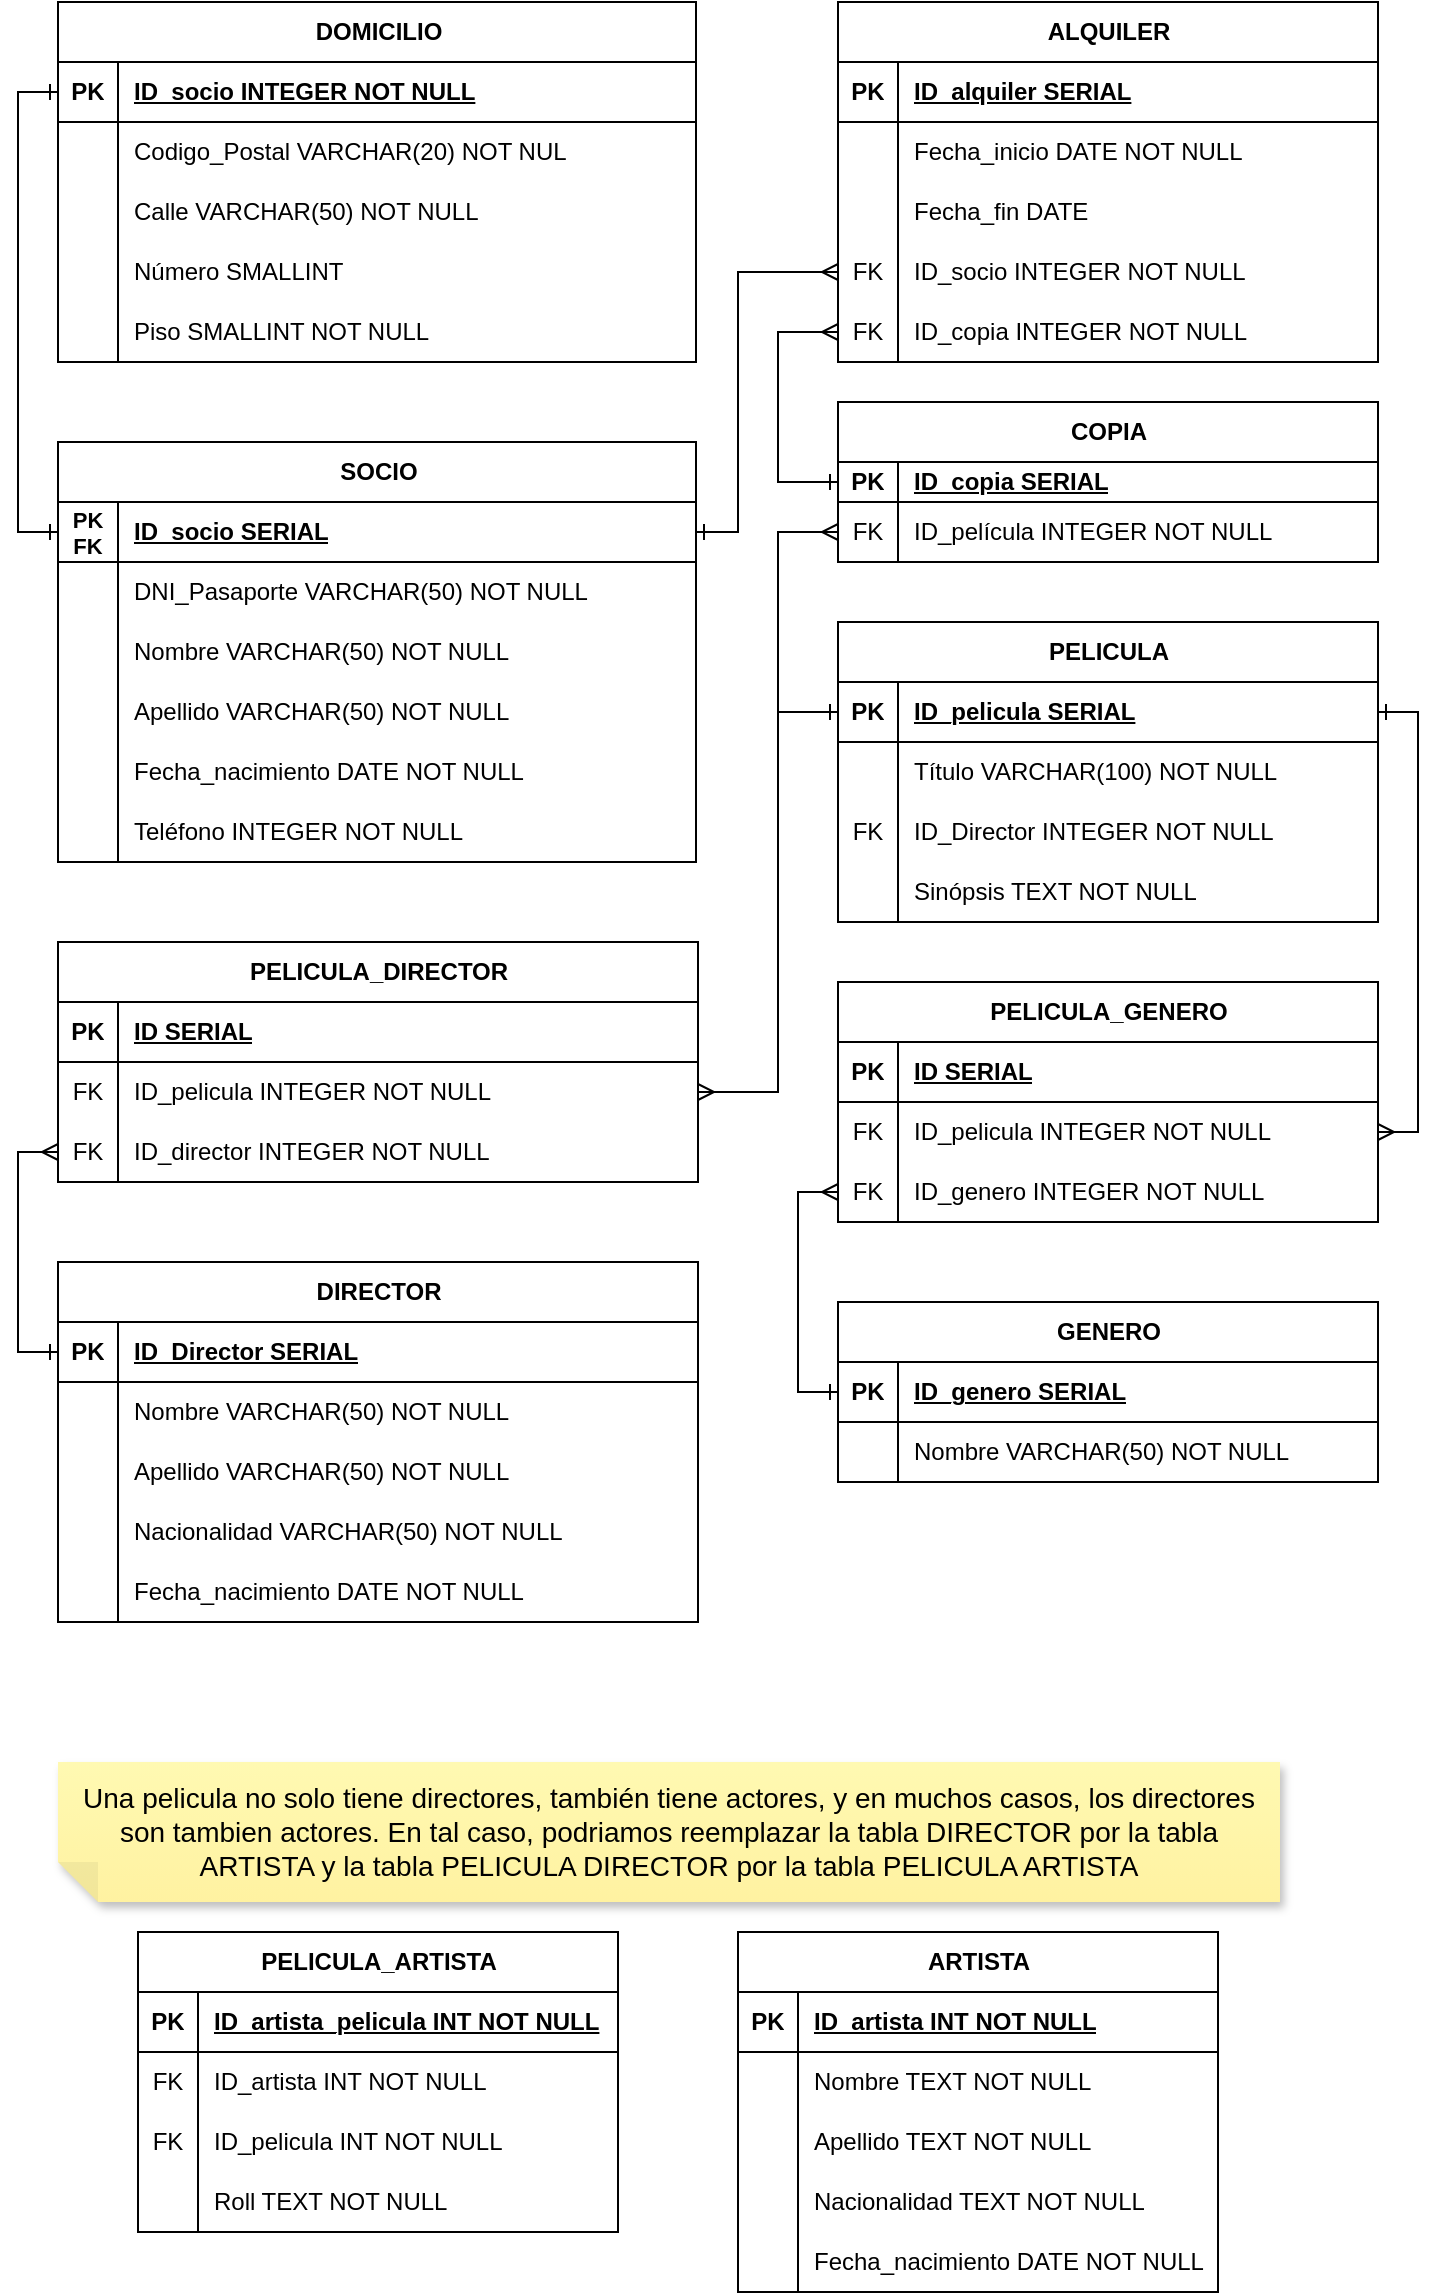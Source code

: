 <mxfile version="24.7.17">
  <diagram name="Página-1" id="8Kc9LrtVWsJZXTD0Fg6T">
    <mxGraphModel dx="842" dy="495" grid="1" gridSize="10" guides="1" tooltips="1" connect="1" arrows="1" fold="1" page="1" pageScale="1" pageWidth="827" pageHeight="1169" math="0" shadow="0">
      <root>
        <mxCell id="0" />
        <mxCell id="1" parent="0" />
        <mxCell id="OBNjq--Ya9Ht2OZxVl_--1" value="SOCIO" style="shape=table;startSize=30;container=1;collapsible=1;childLayout=tableLayout;fixedRows=1;rowLines=0;fontStyle=1;align=center;resizeLast=1;html=1;" vertex="1" parent="1">
          <mxGeometry x="80" y="220" width="319" height="210" as="geometry">
            <mxRectangle x="160" y="10" width="70" height="30" as="alternateBounds" />
          </mxGeometry>
        </mxCell>
        <mxCell id="OBNjq--Ya9Ht2OZxVl_--2" value="" style="shape=tableRow;horizontal=0;startSize=0;swimlaneHead=0;swimlaneBody=0;fillColor=none;collapsible=0;dropTarget=0;points=[[0,0.5],[1,0.5]];portConstraint=eastwest;top=0;left=0;right=0;bottom=1;" vertex="1" parent="OBNjq--Ya9Ht2OZxVl_--1">
          <mxGeometry y="30" width="319" height="30" as="geometry" />
        </mxCell>
        <mxCell id="OBNjq--Ya9Ht2OZxVl_--3" value="PK FK" style="shape=partialRectangle;connectable=0;fillColor=none;top=0;left=0;bottom=0;right=0;fontStyle=1;overflow=hidden;whiteSpace=wrap;html=1;fontSize=11;" vertex="1" parent="OBNjq--Ya9Ht2OZxVl_--2">
          <mxGeometry width="30" height="30" as="geometry">
            <mxRectangle width="30" height="30" as="alternateBounds" />
          </mxGeometry>
        </mxCell>
        <mxCell id="OBNjq--Ya9Ht2OZxVl_--4" value="ID_socio SERIAL" style="shape=partialRectangle;connectable=0;fillColor=none;top=0;left=0;bottom=0;right=0;align=left;spacingLeft=6;fontStyle=5;overflow=hidden;whiteSpace=wrap;html=1;" vertex="1" parent="OBNjq--Ya9Ht2OZxVl_--2">
          <mxGeometry x="30" width="289" height="30" as="geometry">
            <mxRectangle width="289" height="30" as="alternateBounds" />
          </mxGeometry>
        </mxCell>
        <mxCell id="OBNjq--Ya9Ht2OZxVl_--20" style="shape=tableRow;horizontal=0;startSize=0;swimlaneHead=0;swimlaneBody=0;fillColor=none;collapsible=0;dropTarget=0;points=[[0,0.5],[1,0.5]];portConstraint=eastwest;top=0;left=0;right=0;bottom=0;" vertex="1" parent="OBNjq--Ya9Ht2OZxVl_--1">
          <mxGeometry y="60" width="319" height="30" as="geometry" />
        </mxCell>
        <mxCell id="OBNjq--Ya9Ht2OZxVl_--21" style="shape=partialRectangle;connectable=0;fillColor=none;top=0;left=0;bottom=0;right=0;editable=1;overflow=hidden;whiteSpace=wrap;html=1;" vertex="1" parent="OBNjq--Ya9Ht2OZxVl_--20">
          <mxGeometry width="30" height="30" as="geometry">
            <mxRectangle width="30" height="30" as="alternateBounds" />
          </mxGeometry>
        </mxCell>
        <mxCell id="OBNjq--Ya9Ht2OZxVl_--22" value="DNI_Pasaporte VARCHAR(50) NOT NULL" style="shape=partialRectangle;connectable=0;fillColor=none;top=0;left=0;bottom=0;right=0;align=left;spacingLeft=6;overflow=hidden;whiteSpace=wrap;html=1;" vertex="1" parent="OBNjq--Ya9Ht2OZxVl_--20">
          <mxGeometry x="30" width="289" height="30" as="geometry">
            <mxRectangle width="289" height="30" as="alternateBounds" />
          </mxGeometry>
        </mxCell>
        <mxCell id="OBNjq--Ya9Ht2OZxVl_--5" value="" style="shape=tableRow;horizontal=0;startSize=0;swimlaneHead=0;swimlaneBody=0;fillColor=none;collapsible=0;dropTarget=0;points=[[0,0.5],[1,0.5]];portConstraint=eastwest;top=0;left=0;right=0;bottom=0;" vertex="1" parent="OBNjq--Ya9Ht2OZxVl_--1">
          <mxGeometry y="90" width="319" height="30" as="geometry" />
        </mxCell>
        <mxCell id="OBNjq--Ya9Ht2OZxVl_--6" value="" style="shape=partialRectangle;connectable=0;fillColor=none;top=0;left=0;bottom=0;right=0;editable=1;overflow=hidden;whiteSpace=wrap;html=1;" vertex="1" parent="OBNjq--Ya9Ht2OZxVl_--5">
          <mxGeometry width="30" height="30" as="geometry">
            <mxRectangle width="30" height="30" as="alternateBounds" />
          </mxGeometry>
        </mxCell>
        <mxCell id="OBNjq--Ya9Ht2OZxVl_--7" value="Nombre VARCHAR(50) NOT NULL" style="shape=partialRectangle;connectable=0;fillColor=none;top=0;left=0;bottom=0;right=0;align=left;spacingLeft=6;overflow=hidden;whiteSpace=wrap;html=1;" vertex="1" parent="OBNjq--Ya9Ht2OZxVl_--5">
          <mxGeometry x="30" width="289" height="30" as="geometry">
            <mxRectangle width="289" height="30" as="alternateBounds" />
          </mxGeometry>
        </mxCell>
        <mxCell id="OBNjq--Ya9Ht2OZxVl_--8" value="" style="shape=tableRow;horizontal=0;startSize=0;swimlaneHead=0;swimlaneBody=0;fillColor=none;collapsible=0;dropTarget=0;points=[[0,0.5],[1,0.5]];portConstraint=eastwest;top=0;left=0;right=0;bottom=0;" vertex="1" parent="OBNjq--Ya9Ht2OZxVl_--1">
          <mxGeometry y="120" width="319" height="30" as="geometry" />
        </mxCell>
        <mxCell id="OBNjq--Ya9Ht2OZxVl_--9" value="" style="shape=partialRectangle;connectable=0;fillColor=none;top=0;left=0;bottom=0;right=0;editable=1;overflow=hidden;whiteSpace=wrap;html=1;" vertex="1" parent="OBNjq--Ya9Ht2OZxVl_--8">
          <mxGeometry width="30" height="30" as="geometry">
            <mxRectangle width="30" height="30" as="alternateBounds" />
          </mxGeometry>
        </mxCell>
        <mxCell id="OBNjq--Ya9Ht2OZxVl_--10" value="Apellido VARCHAR(50) NOT NULL" style="shape=partialRectangle;connectable=0;fillColor=none;top=0;left=0;bottom=0;right=0;align=left;spacingLeft=6;overflow=hidden;whiteSpace=wrap;html=1;" vertex="1" parent="OBNjq--Ya9Ht2OZxVl_--8">
          <mxGeometry x="30" width="289" height="30" as="geometry">
            <mxRectangle width="289" height="30" as="alternateBounds" />
          </mxGeometry>
        </mxCell>
        <mxCell id="OBNjq--Ya9Ht2OZxVl_--11" value="" style="shape=tableRow;horizontal=0;startSize=0;swimlaneHead=0;swimlaneBody=0;fillColor=none;collapsible=0;dropTarget=0;points=[[0,0.5],[1,0.5]];portConstraint=eastwest;top=0;left=0;right=0;bottom=0;" vertex="1" parent="OBNjq--Ya9Ht2OZxVl_--1">
          <mxGeometry y="150" width="319" height="30" as="geometry" />
        </mxCell>
        <mxCell id="OBNjq--Ya9Ht2OZxVl_--12" value="" style="shape=partialRectangle;connectable=0;fillColor=none;top=0;left=0;bottom=0;right=0;editable=1;overflow=hidden;whiteSpace=wrap;html=1;" vertex="1" parent="OBNjq--Ya9Ht2OZxVl_--11">
          <mxGeometry width="30" height="30" as="geometry">
            <mxRectangle width="30" height="30" as="alternateBounds" />
          </mxGeometry>
        </mxCell>
        <mxCell id="OBNjq--Ya9Ht2OZxVl_--13" value="Fecha_nacimiento DATE NOT NULL" style="shape=partialRectangle;connectable=0;fillColor=none;top=0;left=0;bottom=0;right=0;align=left;spacingLeft=6;overflow=hidden;whiteSpace=wrap;html=1;" vertex="1" parent="OBNjq--Ya9Ht2OZxVl_--11">
          <mxGeometry x="30" width="289" height="30" as="geometry">
            <mxRectangle width="289" height="30" as="alternateBounds" />
          </mxGeometry>
        </mxCell>
        <mxCell id="OBNjq--Ya9Ht2OZxVl_--14" style="shape=tableRow;horizontal=0;startSize=0;swimlaneHead=0;swimlaneBody=0;fillColor=none;collapsible=0;dropTarget=0;points=[[0,0.5],[1,0.5]];portConstraint=eastwest;top=0;left=0;right=0;bottom=0;" vertex="1" parent="OBNjq--Ya9Ht2OZxVl_--1">
          <mxGeometry y="180" width="319" height="30" as="geometry" />
        </mxCell>
        <mxCell id="OBNjq--Ya9Ht2OZxVl_--15" style="shape=partialRectangle;connectable=0;fillColor=none;top=0;left=0;bottom=0;right=0;editable=1;overflow=hidden;whiteSpace=wrap;html=1;" vertex="1" parent="OBNjq--Ya9Ht2OZxVl_--14">
          <mxGeometry width="30" height="30" as="geometry">
            <mxRectangle width="30" height="30" as="alternateBounds" />
          </mxGeometry>
        </mxCell>
        <mxCell id="OBNjq--Ya9Ht2OZxVl_--16" value="Teléfono INTEGER NOT NULL" style="shape=partialRectangle;connectable=0;fillColor=none;top=0;left=0;bottom=0;right=0;align=left;spacingLeft=6;overflow=hidden;whiteSpace=wrap;html=1;" vertex="1" parent="OBNjq--Ya9Ht2OZxVl_--14">
          <mxGeometry x="30" width="289" height="30" as="geometry">
            <mxRectangle width="289" height="30" as="alternateBounds" />
          </mxGeometry>
        </mxCell>
        <mxCell id="OBNjq--Ya9Ht2OZxVl_--23" value="DOMICILIO" style="shape=table;startSize=30;container=1;collapsible=1;childLayout=tableLayout;fixedRows=1;rowLines=0;fontStyle=1;align=center;resizeLast=1;html=1;" vertex="1" parent="1">
          <mxGeometry x="80" width="319" height="180" as="geometry">
            <mxRectangle x="90" y="80" width="70" height="30" as="alternateBounds" />
          </mxGeometry>
        </mxCell>
        <mxCell id="OBNjq--Ya9Ht2OZxVl_--24" value="" style="shape=tableRow;horizontal=0;startSize=0;swimlaneHead=0;swimlaneBody=0;fillColor=none;collapsible=0;dropTarget=0;points=[[0,0.5],[1,0.5]];portConstraint=eastwest;top=0;left=0;right=0;bottom=1;" vertex="1" parent="OBNjq--Ya9Ht2OZxVl_--23">
          <mxGeometry y="30" width="319" height="30" as="geometry" />
        </mxCell>
        <mxCell id="OBNjq--Ya9Ht2OZxVl_--25" value="PK" style="shape=partialRectangle;connectable=0;fillColor=none;top=0;left=0;bottom=0;right=0;fontStyle=1;overflow=hidden;whiteSpace=wrap;html=1;" vertex="1" parent="OBNjq--Ya9Ht2OZxVl_--24">
          <mxGeometry width="30" height="30" as="geometry">
            <mxRectangle width="30" height="30" as="alternateBounds" />
          </mxGeometry>
        </mxCell>
        <mxCell id="OBNjq--Ya9Ht2OZxVl_--26" value="ID_socio INTEGER NOT NULL" style="shape=partialRectangle;connectable=0;fillColor=none;top=0;left=0;bottom=0;right=0;align=left;spacingLeft=6;fontStyle=5;overflow=hidden;whiteSpace=wrap;html=1;" vertex="1" parent="OBNjq--Ya9Ht2OZxVl_--24">
          <mxGeometry x="30" width="289" height="30" as="geometry">
            <mxRectangle width="289" height="30" as="alternateBounds" />
          </mxGeometry>
        </mxCell>
        <mxCell id="OBNjq--Ya9Ht2OZxVl_--27" value="" style="shape=tableRow;horizontal=0;startSize=0;swimlaneHead=0;swimlaneBody=0;fillColor=none;collapsible=0;dropTarget=0;points=[[0,0.5],[1,0.5]];portConstraint=eastwest;top=0;left=0;right=0;bottom=0;" vertex="1" parent="OBNjq--Ya9Ht2OZxVl_--23">
          <mxGeometry y="60" width="319" height="30" as="geometry" />
        </mxCell>
        <mxCell id="OBNjq--Ya9Ht2OZxVl_--28" value="" style="shape=partialRectangle;connectable=0;fillColor=none;top=0;left=0;bottom=0;right=0;editable=1;overflow=hidden;whiteSpace=wrap;html=1;" vertex="1" parent="OBNjq--Ya9Ht2OZxVl_--27">
          <mxGeometry width="30" height="30" as="geometry">
            <mxRectangle width="30" height="30" as="alternateBounds" />
          </mxGeometry>
        </mxCell>
        <mxCell id="OBNjq--Ya9Ht2OZxVl_--29" value="Codigo_Postal VARCHAR(20) NOT NUL" style="shape=partialRectangle;connectable=0;fillColor=none;top=0;left=0;bottom=0;right=0;align=left;spacingLeft=6;overflow=hidden;whiteSpace=wrap;html=1;" vertex="1" parent="OBNjq--Ya9Ht2OZxVl_--27">
          <mxGeometry x="30" width="289" height="30" as="geometry">
            <mxRectangle width="289" height="30" as="alternateBounds" />
          </mxGeometry>
        </mxCell>
        <mxCell id="OBNjq--Ya9Ht2OZxVl_--30" value="" style="shape=tableRow;horizontal=0;startSize=0;swimlaneHead=0;swimlaneBody=0;fillColor=none;collapsible=0;dropTarget=0;points=[[0,0.5],[1,0.5]];portConstraint=eastwest;top=0;left=0;right=0;bottom=0;" vertex="1" parent="OBNjq--Ya9Ht2OZxVl_--23">
          <mxGeometry y="90" width="319" height="30" as="geometry" />
        </mxCell>
        <mxCell id="OBNjq--Ya9Ht2OZxVl_--31" value="" style="shape=partialRectangle;connectable=0;fillColor=none;top=0;left=0;bottom=0;right=0;editable=1;overflow=hidden;whiteSpace=wrap;html=1;" vertex="1" parent="OBNjq--Ya9Ht2OZxVl_--30">
          <mxGeometry width="30" height="30" as="geometry">
            <mxRectangle width="30" height="30" as="alternateBounds" />
          </mxGeometry>
        </mxCell>
        <mxCell id="OBNjq--Ya9Ht2OZxVl_--32" value="Calle VARCHAR(50) NOT NULL" style="shape=partialRectangle;connectable=0;fillColor=none;top=0;left=0;bottom=0;right=0;align=left;spacingLeft=6;overflow=hidden;whiteSpace=wrap;html=1;" vertex="1" parent="OBNjq--Ya9Ht2OZxVl_--30">
          <mxGeometry x="30" width="289" height="30" as="geometry">
            <mxRectangle width="289" height="30" as="alternateBounds" />
          </mxGeometry>
        </mxCell>
        <mxCell id="OBNjq--Ya9Ht2OZxVl_--33" value="" style="shape=tableRow;horizontal=0;startSize=0;swimlaneHead=0;swimlaneBody=0;fillColor=none;collapsible=0;dropTarget=0;points=[[0,0.5],[1,0.5]];portConstraint=eastwest;top=0;left=0;right=0;bottom=0;" vertex="1" parent="OBNjq--Ya9Ht2OZxVl_--23">
          <mxGeometry y="120" width="319" height="30" as="geometry" />
        </mxCell>
        <mxCell id="OBNjq--Ya9Ht2OZxVl_--34" value="" style="shape=partialRectangle;connectable=0;fillColor=none;top=0;left=0;bottom=0;right=0;editable=1;overflow=hidden;whiteSpace=wrap;html=1;" vertex="1" parent="OBNjq--Ya9Ht2OZxVl_--33">
          <mxGeometry width="30" height="30" as="geometry">
            <mxRectangle width="30" height="30" as="alternateBounds" />
          </mxGeometry>
        </mxCell>
        <mxCell id="OBNjq--Ya9Ht2OZxVl_--35" value="Número SMALLINT" style="shape=partialRectangle;connectable=0;fillColor=none;top=0;left=0;bottom=0;right=0;align=left;spacingLeft=6;overflow=hidden;whiteSpace=wrap;html=1;" vertex="1" parent="OBNjq--Ya9Ht2OZxVl_--33">
          <mxGeometry x="30" width="289" height="30" as="geometry">
            <mxRectangle width="289" height="30" as="alternateBounds" />
          </mxGeometry>
        </mxCell>
        <mxCell id="OBNjq--Ya9Ht2OZxVl_--36" style="shape=tableRow;horizontal=0;startSize=0;swimlaneHead=0;swimlaneBody=0;fillColor=none;collapsible=0;dropTarget=0;points=[[0,0.5],[1,0.5]];portConstraint=eastwest;top=0;left=0;right=0;bottom=0;" vertex="1" parent="OBNjq--Ya9Ht2OZxVl_--23">
          <mxGeometry y="150" width="319" height="30" as="geometry" />
        </mxCell>
        <mxCell id="OBNjq--Ya9Ht2OZxVl_--37" style="shape=partialRectangle;connectable=0;fillColor=none;top=0;left=0;bottom=0;right=0;editable=1;overflow=hidden;whiteSpace=wrap;html=1;" vertex="1" parent="OBNjq--Ya9Ht2OZxVl_--36">
          <mxGeometry width="30" height="30" as="geometry">
            <mxRectangle width="30" height="30" as="alternateBounds" />
          </mxGeometry>
        </mxCell>
        <mxCell id="OBNjq--Ya9Ht2OZxVl_--38" value="Piso SMALLINT NOT NULL" style="shape=partialRectangle;connectable=0;fillColor=none;top=0;left=0;bottom=0;right=0;align=left;spacingLeft=6;overflow=hidden;whiteSpace=wrap;html=1;" vertex="1" parent="OBNjq--Ya9Ht2OZxVl_--36">
          <mxGeometry x="30" width="289" height="30" as="geometry">
            <mxRectangle width="289" height="30" as="alternateBounds" />
          </mxGeometry>
        </mxCell>
        <mxCell id="OBNjq--Ya9Ht2OZxVl_--43" value="PELICULA" style="shape=table;startSize=30;container=1;collapsible=1;childLayout=tableLayout;fixedRows=1;rowLines=0;fontStyle=1;align=center;resizeLast=1;html=1;" vertex="1" parent="1">
          <mxGeometry x="470" y="310" width="270" height="150" as="geometry">
            <mxRectangle x="440" y="120" width="70" height="30" as="alternateBounds" />
          </mxGeometry>
        </mxCell>
        <mxCell id="OBNjq--Ya9Ht2OZxVl_--44" value="" style="shape=tableRow;horizontal=0;startSize=0;swimlaneHead=0;swimlaneBody=0;fillColor=none;collapsible=0;dropTarget=0;points=[[0,0.5],[1,0.5]];portConstraint=eastwest;top=0;left=0;right=0;bottom=1;" vertex="1" parent="OBNjq--Ya9Ht2OZxVl_--43">
          <mxGeometry y="30" width="270" height="30" as="geometry" />
        </mxCell>
        <mxCell id="OBNjq--Ya9Ht2OZxVl_--45" value="PK" style="shape=partialRectangle;connectable=0;fillColor=none;top=0;left=0;bottom=0;right=0;fontStyle=1;overflow=hidden;whiteSpace=wrap;html=1;" vertex="1" parent="OBNjq--Ya9Ht2OZxVl_--44">
          <mxGeometry width="30" height="30" as="geometry">
            <mxRectangle width="30" height="30" as="alternateBounds" />
          </mxGeometry>
        </mxCell>
        <mxCell id="OBNjq--Ya9Ht2OZxVl_--46" value="ID_pelicula SERIAL" style="shape=partialRectangle;connectable=0;fillColor=none;top=0;left=0;bottom=0;right=0;align=left;spacingLeft=6;fontStyle=5;overflow=hidden;whiteSpace=wrap;html=1;" vertex="1" parent="OBNjq--Ya9Ht2OZxVl_--44">
          <mxGeometry x="30" width="240" height="30" as="geometry">
            <mxRectangle width="240" height="30" as="alternateBounds" />
          </mxGeometry>
        </mxCell>
        <mxCell id="OBNjq--Ya9Ht2OZxVl_--47" value="" style="shape=tableRow;horizontal=0;startSize=0;swimlaneHead=0;swimlaneBody=0;fillColor=none;collapsible=0;dropTarget=0;points=[[0,0.5],[1,0.5]];portConstraint=eastwest;top=0;left=0;right=0;bottom=0;" vertex="1" parent="OBNjq--Ya9Ht2OZxVl_--43">
          <mxGeometry y="60" width="270" height="30" as="geometry" />
        </mxCell>
        <mxCell id="OBNjq--Ya9Ht2OZxVl_--48" value="" style="shape=partialRectangle;connectable=0;fillColor=none;top=0;left=0;bottom=0;right=0;editable=1;overflow=hidden;whiteSpace=wrap;html=1;" vertex="1" parent="OBNjq--Ya9Ht2OZxVl_--47">
          <mxGeometry width="30" height="30" as="geometry">
            <mxRectangle width="30" height="30" as="alternateBounds" />
          </mxGeometry>
        </mxCell>
        <mxCell id="OBNjq--Ya9Ht2OZxVl_--49" value="Título VARCHAR(100) NOT NULL" style="shape=partialRectangle;connectable=0;fillColor=none;top=0;left=0;bottom=0;right=0;align=left;spacingLeft=6;overflow=hidden;whiteSpace=wrap;html=1;" vertex="1" parent="OBNjq--Ya9Ht2OZxVl_--47">
          <mxGeometry x="30" width="240" height="30" as="geometry">
            <mxRectangle width="240" height="30" as="alternateBounds" />
          </mxGeometry>
        </mxCell>
        <mxCell id="OBNjq--Ya9Ht2OZxVl_--181" style="shape=tableRow;horizontal=0;startSize=0;swimlaneHead=0;swimlaneBody=0;fillColor=none;collapsible=0;dropTarget=0;points=[[0,0.5],[1,0.5]];portConstraint=eastwest;top=0;left=0;right=0;bottom=0;" vertex="1" parent="OBNjq--Ya9Ht2OZxVl_--43">
          <mxGeometry y="90" width="270" height="30" as="geometry" />
        </mxCell>
        <mxCell id="OBNjq--Ya9Ht2OZxVl_--182" value="FK" style="shape=partialRectangle;connectable=0;fillColor=none;top=0;left=0;bottom=0;right=0;editable=1;overflow=hidden;whiteSpace=wrap;html=1;" vertex="1" parent="OBNjq--Ya9Ht2OZxVl_--181">
          <mxGeometry width="30" height="30" as="geometry">
            <mxRectangle width="30" height="30" as="alternateBounds" />
          </mxGeometry>
        </mxCell>
        <mxCell id="OBNjq--Ya9Ht2OZxVl_--183" value="ID_Director INTEGER NOT NULL" style="shape=partialRectangle;connectable=0;fillColor=none;top=0;left=0;bottom=0;right=0;align=left;spacingLeft=6;overflow=hidden;whiteSpace=wrap;html=1;" vertex="1" parent="OBNjq--Ya9Ht2OZxVl_--181">
          <mxGeometry x="30" width="240" height="30" as="geometry">
            <mxRectangle width="240" height="30" as="alternateBounds" />
          </mxGeometry>
        </mxCell>
        <mxCell id="OBNjq--Ya9Ht2OZxVl_--56" style="shape=tableRow;horizontal=0;startSize=0;swimlaneHead=0;swimlaneBody=0;fillColor=none;collapsible=0;dropTarget=0;points=[[0,0.5],[1,0.5]];portConstraint=eastwest;top=0;left=0;right=0;bottom=0;" vertex="1" parent="OBNjq--Ya9Ht2OZxVl_--43">
          <mxGeometry y="120" width="270" height="30" as="geometry" />
        </mxCell>
        <mxCell id="OBNjq--Ya9Ht2OZxVl_--57" style="shape=partialRectangle;connectable=0;fillColor=none;top=0;left=0;bottom=0;right=0;editable=1;overflow=hidden;whiteSpace=wrap;html=1;" vertex="1" parent="OBNjq--Ya9Ht2OZxVl_--56">
          <mxGeometry width="30" height="30" as="geometry">
            <mxRectangle width="30" height="30" as="alternateBounds" />
          </mxGeometry>
        </mxCell>
        <mxCell id="OBNjq--Ya9Ht2OZxVl_--58" value="Sinópsis TEXT NOT NULL" style="shape=partialRectangle;connectable=0;fillColor=none;top=0;left=0;bottom=0;right=0;align=left;spacingLeft=6;overflow=hidden;whiteSpace=wrap;html=1;" vertex="1" parent="OBNjq--Ya9Ht2OZxVl_--56">
          <mxGeometry x="30" width="240" height="30" as="geometry">
            <mxRectangle width="240" height="30" as="alternateBounds" />
          </mxGeometry>
        </mxCell>
        <mxCell id="OBNjq--Ya9Ht2OZxVl_--59" value="ALQUILER" style="shape=table;startSize=30;container=1;collapsible=1;childLayout=tableLayout;fixedRows=1;rowLines=0;fontStyle=1;align=center;resizeLast=1;html=1;" vertex="1" parent="1">
          <mxGeometry x="470" width="270" height="180" as="geometry">
            <mxRectangle x="300" y="10" width="70" height="30" as="alternateBounds" />
          </mxGeometry>
        </mxCell>
        <mxCell id="OBNjq--Ya9Ht2OZxVl_--60" value="" style="shape=tableRow;horizontal=0;startSize=0;swimlaneHead=0;swimlaneBody=0;fillColor=none;collapsible=0;dropTarget=0;points=[[0,0.5],[1,0.5]];portConstraint=eastwest;top=0;left=0;right=0;bottom=1;" vertex="1" parent="OBNjq--Ya9Ht2OZxVl_--59">
          <mxGeometry y="30" width="270" height="30" as="geometry" />
        </mxCell>
        <mxCell id="OBNjq--Ya9Ht2OZxVl_--61" value="PK" style="shape=partialRectangle;connectable=0;fillColor=none;top=0;left=0;bottom=0;right=0;fontStyle=1;overflow=hidden;whiteSpace=wrap;html=1;" vertex="1" parent="OBNjq--Ya9Ht2OZxVl_--60">
          <mxGeometry width="30" height="30" as="geometry">
            <mxRectangle width="30" height="30" as="alternateBounds" />
          </mxGeometry>
        </mxCell>
        <mxCell id="OBNjq--Ya9Ht2OZxVl_--62" value="ID_alquiler SERIAL" style="shape=partialRectangle;connectable=0;fillColor=none;top=0;left=0;bottom=0;right=0;align=left;spacingLeft=6;fontStyle=5;overflow=hidden;whiteSpace=wrap;html=1;" vertex="1" parent="OBNjq--Ya9Ht2OZxVl_--60">
          <mxGeometry x="30" width="240" height="30" as="geometry">
            <mxRectangle width="240" height="30" as="alternateBounds" />
          </mxGeometry>
        </mxCell>
        <mxCell id="OBNjq--Ya9Ht2OZxVl_--63" value="" style="shape=tableRow;horizontal=0;startSize=0;swimlaneHead=0;swimlaneBody=0;fillColor=none;collapsible=0;dropTarget=0;points=[[0,0.5],[1,0.5]];portConstraint=eastwest;top=0;left=0;right=0;bottom=0;" vertex="1" parent="OBNjq--Ya9Ht2OZxVl_--59">
          <mxGeometry y="60" width="270" height="30" as="geometry" />
        </mxCell>
        <mxCell id="OBNjq--Ya9Ht2OZxVl_--64" value="" style="shape=partialRectangle;connectable=0;fillColor=none;top=0;left=0;bottom=0;right=0;editable=1;overflow=hidden;whiteSpace=wrap;html=1;" vertex="1" parent="OBNjq--Ya9Ht2OZxVl_--63">
          <mxGeometry width="30" height="30" as="geometry">
            <mxRectangle width="30" height="30" as="alternateBounds" />
          </mxGeometry>
        </mxCell>
        <mxCell id="OBNjq--Ya9Ht2OZxVl_--65" value="Fecha_inicio DATE NOT NULL" style="shape=partialRectangle;connectable=0;fillColor=none;top=0;left=0;bottom=0;right=0;align=left;spacingLeft=6;overflow=hidden;whiteSpace=wrap;html=1;" vertex="1" parent="OBNjq--Ya9Ht2OZxVl_--63">
          <mxGeometry x="30" width="240" height="30" as="geometry">
            <mxRectangle width="240" height="30" as="alternateBounds" />
          </mxGeometry>
        </mxCell>
        <mxCell id="OBNjq--Ya9Ht2OZxVl_--66" value="" style="shape=tableRow;horizontal=0;startSize=0;swimlaneHead=0;swimlaneBody=0;fillColor=none;collapsible=0;dropTarget=0;points=[[0,0.5],[1,0.5]];portConstraint=eastwest;top=0;left=0;right=0;bottom=0;" vertex="1" parent="OBNjq--Ya9Ht2OZxVl_--59">
          <mxGeometry y="90" width="270" height="30" as="geometry" />
        </mxCell>
        <mxCell id="OBNjq--Ya9Ht2OZxVl_--67" value="" style="shape=partialRectangle;connectable=0;fillColor=none;top=0;left=0;bottom=0;right=0;editable=1;overflow=hidden;whiteSpace=wrap;html=1;" vertex="1" parent="OBNjq--Ya9Ht2OZxVl_--66">
          <mxGeometry width="30" height="30" as="geometry">
            <mxRectangle width="30" height="30" as="alternateBounds" />
          </mxGeometry>
        </mxCell>
        <mxCell id="OBNjq--Ya9Ht2OZxVl_--68" value="Fecha_fin DATE" style="shape=partialRectangle;connectable=0;fillColor=none;top=0;left=0;bottom=0;right=0;align=left;spacingLeft=6;overflow=hidden;whiteSpace=wrap;html=1;" vertex="1" parent="OBNjq--Ya9Ht2OZxVl_--66">
          <mxGeometry x="30" width="240" height="30" as="geometry">
            <mxRectangle width="240" height="30" as="alternateBounds" />
          </mxGeometry>
        </mxCell>
        <mxCell id="OBNjq--Ya9Ht2OZxVl_--72" style="shape=tableRow;horizontal=0;startSize=0;swimlaneHead=0;swimlaneBody=0;fillColor=none;collapsible=0;dropTarget=0;points=[[0,0.5],[1,0.5]];portConstraint=eastwest;top=0;left=0;right=0;bottom=0;" vertex="1" parent="OBNjq--Ya9Ht2OZxVl_--59">
          <mxGeometry y="120" width="270" height="30" as="geometry" />
        </mxCell>
        <mxCell id="OBNjq--Ya9Ht2OZxVl_--73" value="FK" style="shape=partialRectangle;connectable=0;fillColor=none;top=0;left=0;bottom=0;right=0;editable=1;overflow=hidden;whiteSpace=wrap;html=1;" vertex="1" parent="OBNjq--Ya9Ht2OZxVl_--72">
          <mxGeometry width="30" height="30" as="geometry">
            <mxRectangle width="30" height="30" as="alternateBounds" />
          </mxGeometry>
        </mxCell>
        <mxCell id="OBNjq--Ya9Ht2OZxVl_--74" value="ID_socio INTEGER NOT NULL" style="shape=partialRectangle;connectable=0;fillColor=none;top=0;left=0;bottom=0;right=0;align=left;spacingLeft=6;overflow=hidden;whiteSpace=wrap;html=1;" vertex="1" parent="OBNjq--Ya9Ht2OZxVl_--72">
          <mxGeometry x="30" width="240" height="30" as="geometry">
            <mxRectangle width="240" height="30" as="alternateBounds" />
          </mxGeometry>
        </mxCell>
        <mxCell id="OBNjq--Ya9Ht2OZxVl_--75" style="shape=tableRow;horizontal=0;startSize=0;swimlaneHead=0;swimlaneBody=0;fillColor=none;collapsible=0;dropTarget=0;points=[[0,0.5],[1,0.5]];portConstraint=eastwest;top=0;left=0;right=0;bottom=0;" vertex="1" parent="OBNjq--Ya9Ht2OZxVl_--59">
          <mxGeometry y="150" width="270" height="30" as="geometry" />
        </mxCell>
        <mxCell id="OBNjq--Ya9Ht2OZxVl_--76" value="FK" style="shape=partialRectangle;connectable=0;fillColor=none;top=0;left=0;bottom=0;right=0;editable=1;overflow=hidden;whiteSpace=wrap;html=1;" vertex="1" parent="OBNjq--Ya9Ht2OZxVl_--75">
          <mxGeometry width="30" height="30" as="geometry">
            <mxRectangle width="30" height="30" as="alternateBounds" />
          </mxGeometry>
        </mxCell>
        <mxCell id="OBNjq--Ya9Ht2OZxVl_--77" value="ID_copia INTEGER NOT NULL" style="shape=partialRectangle;connectable=0;fillColor=none;top=0;left=0;bottom=0;right=0;align=left;spacingLeft=6;overflow=hidden;whiteSpace=wrap;html=1;" vertex="1" parent="OBNjq--Ya9Ht2OZxVl_--75">
          <mxGeometry x="30" width="240" height="30" as="geometry">
            <mxRectangle width="240" height="30" as="alternateBounds" />
          </mxGeometry>
        </mxCell>
        <mxCell id="OBNjq--Ya9Ht2OZxVl_--91" value="COPIA" style="shape=table;startSize=30;container=1;collapsible=1;childLayout=tableLayout;fixedRows=1;rowLines=0;fontStyle=1;align=center;resizeLast=1;html=1;" vertex="1" parent="1">
          <mxGeometry x="470" y="200" width="270" height="80" as="geometry">
            <mxRectangle x="440" y="120" width="70" height="30" as="alternateBounds" />
          </mxGeometry>
        </mxCell>
        <mxCell id="OBNjq--Ya9Ht2OZxVl_--92" value="" style="shape=tableRow;horizontal=0;startSize=0;swimlaneHead=0;swimlaneBody=0;fillColor=none;collapsible=0;dropTarget=0;points=[[0,0.5],[1,0.5]];portConstraint=eastwest;top=0;left=0;right=0;bottom=1;" vertex="1" parent="OBNjq--Ya9Ht2OZxVl_--91">
          <mxGeometry y="30" width="270" height="20" as="geometry" />
        </mxCell>
        <mxCell id="OBNjq--Ya9Ht2OZxVl_--93" value="PK" style="shape=partialRectangle;connectable=0;fillColor=none;top=0;left=0;bottom=0;right=0;fontStyle=1;overflow=hidden;whiteSpace=wrap;html=1;" vertex="1" parent="OBNjq--Ya9Ht2OZxVl_--92">
          <mxGeometry width="30" height="20" as="geometry">
            <mxRectangle width="30" height="20" as="alternateBounds" />
          </mxGeometry>
        </mxCell>
        <mxCell id="OBNjq--Ya9Ht2OZxVl_--94" value="ID_copia SERIAL" style="shape=partialRectangle;connectable=0;fillColor=none;top=0;left=0;bottom=0;right=0;align=left;spacingLeft=6;fontStyle=5;overflow=hidden;whiteSpace=wrap;html=1;" vertex="1" parent="OBNjq--Ya9Ht2OZxVl_--92">
          <mxGeometry x="30" width="240" height="20" as="geometry">
            <mxRectangle width="240" height="20" as="alternateBounds" />
          </mxGeometry>
        </mxCell>
        <mxCell id="OBNjq--Ya9Ht2OZxVl_--95" value="" style="shape=tableRow;horizontal=0;startSize=0;swimlaneHead=0;swimlaneBody=0;fillColor=none;collapsible=0;dropTarget=0;points=[[0,0.5],[1,0.5]];portConstraint=eastwest;top=0;left=0;right=0;bottom=0;" vertex="1" parent="OBNjq--Ya9Ht2OZxVl_--91">
          <mxGeometry y="50" width="270" height="30" as="geometry" />
        </mxCell>
        <mxCell id="OBNjq--Ya9Ht2OZxVl_--96" value="FK" style="shape=partialRectangle;connectable=0;fillColor=none;top=0;left=0;bottom=0;right=0;editable=1;overflow=hidden;whiteSpace=wrap;html=1;" vertex="1" parent="OBNjq--Ya9Ht2OZxVl_--95">
          <mxGeometry width="30" height="30" as="geometry">
            <mxRectangle width="30" height="30" as="alternateBounds" />
          </mxGeometry>
        </mxCell>
        <mxCell id="OBNjq--Ya9Ht2OZxVl_--97" value="ID_película INTEGER NOT NULL" style="shape=partialRectangle;connectable=0;fillColor=none;top=0;left=0;bottom=0;right=0;align=left;spacingLeft=6;overflow=hidden;whiteSpace=wrap;html=1;" vertex="1" parent="OBNjq--Ya9Ht2OZxVl_--95">
          <mxGeometry x="30" width="240" height="30" as="geometry">
            <mxRectangle width="240" height="30" as="alternateBounds" />
          </mxGeometry>
        </mxCell>
        <mxCell id="OBNjq--Ya9Ht2OZxVl_--112" style="edgeStyle=orthogonalEdgeStyle;rounded=0;orthogonalLoop=1;jettySize=auto;html=1;exitX=1;exitY=0.5;exitDx=0;exitDy=0;entryX=0;entryY=0.5;entryDx=0;entryDy=0;startArrow=ERone;startFill=0;endArrow=ERmany;endFill=0;" edge="1" parent="1" source="OBNjq--Ya9Ht2OZxVl_--2" target="OBNjq--Ya9Ht2OZxVl_--72">
          <mxGeometry relative="1" as="geometry">
            <Array as="points">
              <mxPoint x="420" y="265" />
              <mxPoint x="420" y="135" />
            </Array>
          </mxGeometry>
        </mxCell>
        <mxCell id="OBNjq--Ya9Ht2OZxVl_--142" value="ARTISTA" style="shape=table;startSize=30;container=1;collapsible=1;childLayout=tableLayout;fixedRows=1;rowLines=0;fontStyle=1;align=center;resizeLast=1;html=1;" vertex="1" parent="1">
          <mxGeometry x="420" y="965" width="240" height="180" as="geometry">
            <mxRectangle x="440" y="120" width="70" height="30" as="alternateBounds" />
          </mxGeometry>
        </mxCell>
        <mxCell id="OBNjq--Ya9Ht2OZxVl_--143" value="" style="shape=tableRow;horizontal=0;startSize=0;swimlaneHead=0;swimlaneBody=0;fillColor=none;collapsible=0;dropTarget=0;points=[[0,0.5],[1,0.5]];portConstraint=eastwest;top=0;left=0;right=0;bottom=1;" vertex="1" parent="OBNjq--Ya9Ht2OZxVl_--142">
          <mxGeometry y="30" width="240" height="30" as="geometry" />
        </mxCell>
        <mxCell id="OBNjq--Ya9Ht2OZxVl_--144" value="PK" style="shape=partialRectangle;connectable=0;fillColor=none;top=0;left=0;bottom=0;right=0;fontStyle=1;overflow=hidden;whiteSpace=wrap;html=1;" vertex="1" parent="OBNjq--Ya9Ht2OZxVl_--143">
          <mxGeometry width="30" height="30" as="geometry">
            <mxRectangle width="30" height="30" as="alternateBounds" />
          </mxGeometry>
        </mxCell>
        <mxCell id="OBNjq--Ya9Ht2OZxVl_--145" value="ID_artista INT NOT NULL" style="shape=partialRectangle;connectable=0;fillColor=none;top=0;left=0;bottom=0;right=0;align=left;spacingLeft=6;fontStyle=5;overflow=hidden;whiteSpace=wrap;html=1;" vertex="1" parent="OBNjq--Ya9Ht2OZxVl_--143">
          <mxGeometry x="30" width="210" height="30" as="geometry">
            <mxRectangle width="210" height="30" as="alternateBounds" />
          </mxGeometry>
        </mxCell>
        <mxCell id="OBNjq--Ya9Ht2OZxVl_--146" value="" style="shape=tableRow;horizontal=0;startSize=0;swimlaneHead=0;swimlaneBody=0;fillColor=none;collapsible=0;dropTarget=0;points=[[0,0.5],[1,0.5]];portConstraint=eastwest;top=0;left=0;right=0;bottom=0;" vertex="1" parent="OBNjq--Ya9Ht2OZxVl_--142">
          <mxGeometry y="60" width="240" height="30" as="geometry" />
        </mxCell>
        <mxCell id="OBNjq--Ya9Ht2OZxVl_--147" value="" style="shape=partialRectangle;connectable=0;fillColor=none;top=0;left=0;bottom=0;right=0;editable=1;overflow=hidden;whiteSpace=wrap;html=1;" vertex="1" parent="OBNjq--Ya9Ht2OZxVl_--146">
          <mxGeometry width="30" height="30" as="geometry">
            <mxRectangle width="30" height="30" as="alternateBounds" />
          </mxGeometry>
        </mxCell>
        <mxCell id="OBNjq--Ya9Ht2OZxVl_--148" value="Nombre TEXT NOT NULL" style="shape=partialRectangle;connectable=0;fillColor=none;top=0;left=0;bottom=0;right=0;align=left;spacingLeft=6;overflow=hidden;whiteSpace=wrap;html=1;" vertex="1" parent="OBNjq--Ya9Ht2OZxVl_--146">
          <mxGeometry x="30" width="210" height="30" as="geometry">
            <mxRectangle width="210" height="30" as="alternateBounds" />
          </mxGeometry>
        </mxCell>
        <mxCell id="OBNjq--Ya9Ht2OZxVl_--149" style="shape=tableRow;horizontal=0;startSize=0;swimlaneHead=0;swimlaneBody=0;fillColor=none;collapsible=0;dropTarget=0;points=[[0,0.5],[1,0.5]];portConstraint=eastwest;top=0;left=0;right=0;bottom=0;" vertex="1" parent="OBNjq--Ya9Ht2OZxVl_--142">
          <mxGeometry y="90" width="240" height="30" as="geometry" />
        </mxCell>
        <mxCell id="OBNjq--Ya9Ht2OZxVl_--150" style="shape=partialRectangle;connectable=0;fillColor=none;top=0;left=0;bottom=0;right=0;editable=1;overflow=hidden;whiteSpace=wrap;html=1;" vertex="1" parent="OBNjq--Ya9Ht2OZxVl_--149">
          <mxGeometry width="30" height="30" as="geometry">
            <mxRectangle width="30" height="30" as="alternateBounds" />
          </mxGeometry>
        </mxCell>
        <mxCell id="OBNjq--Ya9Ht2OZxVl_--151" value="Apellido TEXT NOT NULL" style="shape=partialRectangle;connectable=0;fillColor=none;top=0;left=0;bottom=0;right=0;align=left;spacingLeft=6;overflow=hidden;whiteSpace=wrap;html=1;" vertex="1" parent="OBNjq--Ya9Ht2OZxVl_--149">
          <mxGeometry x="30" width="210" height="30" as="geometry">
            <mxRectangle width="210" height="30" as="alternateBounds" />
          </mxGeometry>
        </mxCell>
        <mxCell id="OBNjq--Ya9Ht2OZxVl_--152" style="shape=tableRow;horizontal=0;startSize=0;swimlaneHead=0;swimlaneBody=0;fillColor=none;collapsible=0;dropTarget=0;points=[[0,0.5],[1,0.5]];portConstraint=eastwest;top=0;left=0;right=0;bottom=0;" vertex="1" parent="OBNjq--Ya9Ht2OZxVl_--142">
          <mxGeometry y="120" width="240" height="30" as="geometry" />
        </mxCell>
        <mxCell id="OBNjq--Ya9Ht2OZxVl_--153" style="shape=partialRectangle;connectable=0;fillColor=none;top=0;left=0;bottom=0;right=0;editable=1;overflow=hidden;whiteSpace=wrap;html=1;" vertex="1" parent="OBNjq--Ya9Ht2OZxVl_--152">
          <mxGeometry width="30" height="30" as="geometry">
            <mxRectangle width="30" height="30" as="alternateBounds" />
          </mxGeometry>
        </mxCell>
        <mxCell id="OBNjq--Ya9Ht2OZxVl_--154" value="Nacionalidad TEXT NOT NULL" style="shape=partialRectangle;connectable=0;fillColor=none;top=0;left=0;bottom=0;right=0;align=left;spacingLeft=6;overflow=hidden;whiteSpace=wrap;html=1;" vertex="1" parent="OBNjq--Ya9Ht2OZxVl_--152">
          <mxGeometry x="30" width="210" height="30" as="geometry">
            <mxRectangle width="210" height="30" as="alternateBounds" />
          </mxGeometry>
        </mxCell>
        <mxCell id="OBNjq--Ya9Ht2OZxVl_--155" style="shape=tableRow;horizontal=0;startSize=0;swimlaneHead=0;swimlaneBody=0;fillColor=none;collapsible=0;dropTarget=0;points=[[0,0.5],[1,0.5]];portConstraint=eastwest;top=0;left=0;right=0;bottom=0;" vertex="1" parent="OBNjq--Ya9Ht2OZxVl_--142">
          <mxGeometry y="150" width="240" height="30" as="geometry" />
        </mxCell>
        <mxCell id="OBNjq--Ya9Ht2OZxVl_--156" style="shape=partialRectangle;connectable=0;fillColor=none;top=0;left=0;bottom=0;right=0;editable=1;overflow=hidden;whiteSpace=wrap;html=1;" vertex="1" parent="OBNjq--Ya9Ht2OZxVl_--155">
          <mxGeometry width="30" height="30" as="geometry">
            <mxRectangle width="30" height="30" as="alternateBounds" />
          </mxGeometry>
        </mxCell>
        <mxCell id="OBNjq--Ya9Ht2OZxVl_--157" value="Fecha_nacimiento DATE NOT NULL" style="shape=partialRectangle;connectable=0;fillColor=none;top=0;left=0;bottom=0;right=0;align=left;spacingLeft=6;overflow=hidden;whiteSpace=wrap;html=1;" vertex="1" parent="OBNjq--Ya9Ht2OZxVl_--155">
          <mxGeometry x="30" width="210" height="30" as="geometry">
            <mxRectangle width="210" height="30" as="alternateBounds" />
          </mxGeometry>
        </mxCell>
        <mxCell id="OBNjq--Ya9Ht2OZxVl_--158" value="PELICULA_ARTISTA" style="shape=table;startSize=30;container=1;collapsible=1;childLayout=tableLayout;fixedRows=1;rowLines=0;fontStyle=1;align=center;resizeLast=1;html=1;" vertex="1" parent="1">
          <mxGeometry x="120" y="965" width="240" height="150" as="geometry">
            <mxRectangle x="440" y="120" width="70" height="30" as="alternateBounds" />
          </mxGeometry>
        </mxCell>
        <mxCell id="OBNjq--Ya9Ht2OZxVl_--159" value="" style="shape=tableRow;horizontal=0;startSize=0;swimlaneHead=0;swimlaneBody=0;fillColor=none;collapsible=0;dropTarget=0;points=[[0,0.5],[1,0.5]];portConstraint=eastwest;top=0;left=0;right=0;bottom=1;" vertex="1" parent="OBNjq--Ya9Ht2OZxVl_--158">
          <mxGeometry y="30" width="240" height="30" as="geometry" />
        </mxCell>
        <mxCell id="OBNjq--Ya9Ht2OZxVl_--160" value="PK" style="shape=partialRectangle;connectable=0;fillColor=none;top=0;left=0;bottom=0;right=0;fontStyle=1;overflow=hidden;whiteSpace=wrap;html=1;" vertex="1" parent="OBNjq--Ya9Ht2OZxVl_--159">
          <mxGeometry width="30" height="30" as="geometry">
            <mxRectangle width="30" height="30" as="alternateBounds" />
          </mxGeometry>
        </mxCell>
        <mxCell id="OBNjq--Ya9Ht2OZxVl_--161" value="ID_artista_pelicula INT NOT NULL" style="shape=partialRectangle;connectable=0;fillColor=none;top=0;left=0;bottom=0;right=0;align=left;spacingLeft=6;fontStyle=5;overflow=hidden;whiteSpace=wrap;html=1;" vertex="1" parent="OBNjq--Ya9Ht2OZxVl_--159">
          <mxGeometry x="30" width="210" height="30" as="geometry">
            <mxRectangle width="210" height="30" as="alternateBounds" />
          </mxGeometry>
        </mxCell>
        <mxCell id="OBNjq--Ya9Ht2OZxVl_--162" value="" style="shape=tableRow;horizontal=0;startSize=0;swimlaneHead=0;swimlaneBody=0;fillColor=none;collapsible=0;dropTarget=0;points=[[0,0.5],[1,0.5]];portConstraint=eastwest;top=0;left=0;right=0;bottom=0;" vertex="1" parent="OBNjq--Ya9Ht2OZxVl_--158">
          <mxGeometry y="60" width="240" height="30" as="geometry" />
        </mxCell>
        <mxCell id="OBNjq--Ya9Ht2OZxVl_--163" value="FK" style="shape=partialRectangle;connectable=0;fillColor=none;top=0;left=0;bottom=0;right=0;editable=1;overflow=hidden;whiteSpace=wrap;html=1;" vertex="1" parent="OBNjq--Ya9Ht2OZxVl_--162">
          <mxGeometry width="30" height="30" as="geometry">
            <mxRectangle width="30" height="30" as="alternateBounds" />
          </mxGeometry>
        </mxCell>
        <mxCell id="OBNjq--Ya9Ht2OZxVl_--164" value="ID_artista INT NOT NULL" style="shape=partialRectangle;connectable=0;fillColor=none;top=0;left=0;bottom=0;right=0;align=left;spacingLeft=6;overflow=hidden;whiteSpace=wrap;html=1;" vertex="1" parent="OBNjq--Ya9Ht2OZxVl_--162">
          <mxGeometry x="30" width="210" height="30" as="geometry">
            <mxRectangle width="210" height="30" as="alternateBounds" />
          </mxGeometry>
        </mxCell>
        <mxCell id="OBNjq--Ya9Ht2OZxVl_--165" style="shape=tableRow;horizontal=0;startSize=0;swimlaneHead=0;swimlaneBody=0;fillColor=none;collapsible=0;dropTarget=0;points=[[0,0.5],[1,0.5]];portConstraint=eastwest;top=0;left=0;right=0;bottom=0;" vertex="1" parent="OBNjq--Ya9Ht2OZxVl_--158">
          <mxGeometry y="90" width="240" height="30" as="geometry" />
        </mxCell>
        <mxCell id="OBNjq--Ya9Ht2OZxVl_--166" value="FK" style="shape=partialRectangle;connectable=0;fillColor=none;top=0;left=0;bottom=0;right=0;editable=1;overflow=hidden;whiteSpace=wrap;html=1;" vertex="1" parent="OBNjq--Ya9Ht2OZxVl_--165">
          <mxGeometry width="30" height="30" as="geometry">
            <mxRectangle width="30" height="30" as="alternateBounds" />
          </mxGeometry>
        </mxCell>
        <mxCell id="OBNjq--Ya9Ht2OZxVl_--167" value="ID_pelicula INT NOT NULL" style="shape=partialRectangle;connectable=0;fillColor=none;top=0;left=0;bottom=0;right=0;align=left;spacingLeft=6;overflow=hidden;whiteSpace=wrap;html=1;" vertex="1" parent="OBNjq--Ya9Ht2OZxVl_--165">
          <mxGeometry x="30" width="210" height="30" as="geometry">
            <mxRectangle width="210" height="30" as="alternateBounds" />
          </mxGeometry>
        </mxCell>
        <mxCell id="OBNjq--Ya9Ht2OZxVl_--168" style="shape=tableRow;horizontal=0;startSize=0;swimlaneHead=0;swimlaneBody=0;fillColor=none;collapsible=0;dropTarget=0;points=[[0,0.5],[1,0.5]];portConstraint=eastwest;top=0;left=0;right=0;bottom=0;" vertex="1" parent="OBNjq--Ya9Ht2OZxVl_--158">
          <mxGeometry y="120" width="240" height="30" as="geometry" />
        </mxCell>
        <mxCell id="OBNjq--Ya9Ht2OZxVl_--169" style="shape=partialRectangle;connectable=0;fillColor=none;top=0;left=0;bottom=0;right=0;editable=1;overflow=hidden;whiteSpace=wrap;html=1;" vertex="1" parent="OBNjq--Ya9Ht2OZxVl_--168">
          <mxGeometry width="30" height="30" as="geometry">
            <mxRectangle width="30" height="30" as="alternateBounds" />
          </mxGeometry>
        </mxCell>
        <mxCell id="OBNjq--Ya9Ht2OZxVl_--170" value="Roll TEXT NOT NULL" style="shape=partialRectangle;connectable=0;fillColor=none;top=0;left=0;bottom=0;right=0;align=left;spacingLeft=6;overflow=hidden;whiteSpace=wrap;html=1;" vertex="1" parent="OBNjq--Ya9Ht2OZxVl_--168">
          <mxGeometry x="30" width="210" height="30" as="geometry">
            <mxRectangle width="210" height="30" as="alternateBounds" />
          </mxGeometry>
        </mxCell>
        <mxCell id="OBNjq--Ya9Ht2OZxVl_--179" style="edgeStyle=orthogonalEdgeStyle;rounded=0;orthogonalLoop=1;jettySize=auto;html=1;exitX=0;exitY=0.5;exitDx=0;exitDy=0;entryX=0;entryY=0.5;entryDx=0;entryDy=0;startArrow=ERone;startFill=0;endArrow=ERmany;endFill=0;" edge="1" parent="1" source="OBNjq--Ya9Ht2OZxVl_--92" target="OBNjq--Ya9Ht2OZxVl_--75">
          <mxGeometry relative="1" as="geometry">
            <Array as="points">
              <mxPoint x="440" y="240" />
              <mxPoint x="440" y="165" />
            </Array>
          </mxGeometry>
        </mxCell>
        <mxCell id="OBNjq--Ya9Ht2OZxVl_--180" style="edgeStyle=orthogonalEdgeStyle;rounded=0;orthogonalLoop=1;jettySize=auto;html=1;exitX=0;exitY=0.5;exitDx=0;exitDy=0;entryX=0;entryY=0.5;entryDx=0;entryDy=0;startArrow=ERmany;startFill=0;endArrow=ERone;endFill=0;" edge="1" parent="1" source="OBNjq--Ya9Ht2OZxVl_--95" target="OBNjq--Ya9Ht2OZxVl_--44">
          <mxGeometry relative="1" as="geometry">
            <Array as="points">
              <mxPoint x="440" y="265" />
              <mxPoint x="440" y="355" />
            </Array>
          </mxGeometry>
        </mxCell>
        <mxCell id="OBNjq--Ya9Ht2OZxVl_--184" value="DIRECTOR" style="shape=table;startSize=30;container=1;collapsible=1;childLayout=tableLayout;fixedRows=1;rowLines=0;fontStyle=1;align=center;resizeLast=1;html=1;" vertex="1" parent="1">
          <mxGeometry x="80" y="630" width="320" height="180" as="geometry">
            <mxRectangle x="440" y="120" width="70" height="30" as="alternateBounds" />
          </mxGeometry>
        </mxCell>
        <mxCell id="OBNjq--Ya9Ht2OZxVl_--185" value="" style="shape=tableRow;horizontal=0;startSize=0;swimlaneHead=0;swimlaneBody=0;fillColor=none;collapsible=0;dropTarget=0;points=[[0,0.5],[1,0.5]];portConstraint=eastwest;top=0;left=0;right=0;bottom=1;" vertex="1" parent="OBNjq--Ya9Ht2OZxVl_--184">
          <mxGeometry y="30" width="320" height="30" as="geometry" />
        </mxCell>
        <mxCell id="OBNjq--Ya9Ht2OZxVl_--186" value="PK" style="shape=partialRectangle;connectable=0;fillColor=none;top=0;left=0;bottom=0;right=0;fontStyle=1;overflow=hidden;whiteSpace=wrap;html=1;" vertex="1" parent="OBNjq--Ya9Ht2OZxVl_--185">
          <mxGeometry width="30" height="30" as="geometry">
            <mxRectangle width="30" height="30" as="alternateBounds" />
          </mxGeometry>
        </mxCell>
        <mxCell id="OBNjq--Ya9Ht2OZxVl_--187" value="ID_Director SERIAL" style="shape=partialRectangle;connectable=0;fillColor=none;top=0;left=0;bottom=0;right=0;align=left;spacingLeft=6;fontStyle=5;overflow=hidden;whiteSpace=wrap;html=1;" vertex="1" parent="OBNjq--Ya9Ht2OZxVl_--185">
          <mxGeometry x="30" width="290" height="30" as="geometry">
            <mxRectangle width="290" height="30" as="alternateBounds" />
          </mxGeometry>
        </mxCell>
        <mxCell id="OBNjq--Ya9Ht2OZxVl_--188" value="" style="shape=tableRow;horizontal=0;startSize=0;swimlaneHead=0;swimlaneBody=0;fillColor=none;collapsible=0;dropTarget=0;points=[[0,0.5],[1,0.5]];portConstraint=eastwest;top=0;left=0;right=0;bottom=0;" vertex="1" parent="OBNjq--Ya9Ht2OZxVl_--184">
          <mxGeometry y="60" width="320" height="30" as="geometry" />
        </mxCell>
        <mxCell id="OBNjq--Ya9Ht2OZxVl_--189" value="" style="shape=partialRectangle;connectable=0;fillColor=none;top=0;left=0;bottom=0;right=0;editable=1;overflow=hidden;whiteSpace=wrap;html=1;" vertex="1" parent="OBNjq--Ya9Ht2OZxVl_--188">
          <mxGeometry width="30" height="30" as="geometry">
            <mxRectangle width="30" height="30" as="alternateBounds" />
          </mxGeometry>
        </mxCell>
        <mxCell id="OBNjq--Ya9Ht2OZxVl_--190" value="Nombre VARCHAR(50) NOT NULL" style="shape=partialRectangle;connectable=0;fillColor=none;top=0;left=0;bottom=0;right=0;align=left;spacingLeft=6;overflow=hidden;whiteSpace=wrap;html=1;" vertex="1" parent="OBNjq--Ya9Ht2OZxVl_--188">
          <mxGeometry x="30" width="290" height="30" as="geometry">
            <mxRectangle width="290" height="30" as="alternateBounds" />
          </mxGeometry>
        </mxCell>
        <mxCell id="OBNjq--Ya9Ht2OZxVl_--191" style="shape=tableRow;horizontal=0;startSize=0;swimlaneHead=0;swimlaneBody=0;fillColor=none;collapsible=0;dropTarget=0;points=[[0,0.5],[1,0.5]];portConstraint=eastwest;top=0;left=0;right=0;bottom=0;" vertex="1" parent="OBNjq--Ya9Ht2OZxVl_--184">
          <mxGeometry y="90" width="320" height="30" as="geometry" />
        </mxCell>
        <mxCell id="OBNjq--Ya9Ht2OZxVl_--192" style="shape=partialRectangle;connectable=0;fillColor=none;top=0;left=0;bottom=0;right=0;editable=1;overflow=hidden;whiteSpace=wrap;html=1;" vertex="1" parent="OBNjq--Ya9Ht2OZxVl_--191">
          <mxGeometry width="30" height="30" as="geometry">
            <mxRectangle width="30" height="30" as="alternateBounds" />
          </mxGeometry>
        </mxCell>
        <mxCell id="OBNjq--Ya9Ht2OZxVl_--193" value="Apellido VARCHAR(50) NOT NULL" style="shape=partialRectangle;connectable=0;fillColor=none;top=0;left=0;bottom=0;right=0;align=left;spacingLeft=6;overflow=hidden;whiteSpace=wrap;html=1;" vertex="1" parent="OBNjq--Ya9Ht2OZxVl_--191">
          <mxGeometry x="30" width="290" height="30" as="geometry">
            <mxRectangle width="290" height="30" as="alternateBounds" />
          </mxGeometry>
        </mxCell>
        <mxCell id="OBNjq--Ya9Ht2OZxVl_--194" value="" style="shape=tableRow;horizontal=0;startSize=0;swimlaneHead=0;swimlaneBody=0;fillColor=none;collapsible=0;dropTarget=0;points=[[0,0.5],[1,0.5]];portConstraint=eastwest;top=0;left=0;right=0;bottom=0;" vertex="1" parent="OBNjq--Ya9Ht2OZxVl_--184">
          <mxGeometry y="120" width="320" height="30" as="geometry" />
        </mxCell>
        <mxCell id="OBNjq--Ya9Ht2OZxVl_--195" value="" style="shape=partialRectangle;connectable=0;fillColor=none;top=0;left=0;bottom=0;right=0;editable=1;overflow=hidden;whiteSpace=wrap;html=1;" vertex="1" parent="OBNjq--Ya9Ht2OZxVl_--194">
          <mxGeometry width="30" height="30" as="geometry">
            <mxRectangle width="30" height="30" as="alternateBounds" />
          </mxGeometry>
        </mxCell>
        <mxCell id="OBNjq--Ya9Ht2OZxVl_--196" value="Nacionalidad VARCHAR(50) NOT NULL" style="shape=partialRectangle;connectable=0;fillColor=none;top=0;left=0;bottom=0;right=0;align=left;spacingLeft=6;overflow=hidden;whiteSpace=wrap;html=1;" vertex="1" parent="OBNjq--Ya9Ht2OZxVl_--194">
          <mxGeometry x="30" width="290" height="30" as="geometry">
            <mxRectangle width="290" height="30" as="alternateBounds" />
          </mxGeometry>
        </mxCell>
        <mxCell id="OBNjq--Ya9Ht2OZxVl_--197" style="shape=tableRow;horizontal=0;startSize=0;swimlaneHead=0;swimlaneBody=0;fillColor=none;collapsible=0;dropTarget=0;points=[[0,0.5],[1,0.5]];portConstraint=eastwest;top=0;left=0;right=0;bottom=0;" vertex="1" parent="OBNjq--Ya9Ht2OZxVl_--184">
          <mxGeometry y="150" width="320" height="30" as="geometry" />
        </mxCell>
        <mxCell id="OBNjq--Ya9Ht2OZxVl_--198" style="shape=partialRectangle;connectable=0;fillColor=none;top=0;left=0;bottom=0;right=0;editable=1;overflow=hidden;whiteSpace=wrap;html=1;" vertex="1" parent="OBNjq--Ya9Ht2OZxVl_--197">
          <mxGeometry width="30" height="30" as="geometry">
            <mxRectangle width="30" height="30" as="alternateBounds" />
          </mxGeometry>
        </mxCell>
        <mxCell id="OBNjq--Ya9Ht2OZxVl_--199" value="Fecha_nacimiento DATE NOT NULL" style="shape=partialRectangle;connectable=0;fillColor=none;top=0;left=0;bottom=0;right=0;align=left;spacingLeft=6;overflow=hidden;whiteSpace=wrap;html=1;" vertex="1" parent="OBNjq--Ya9Ht2OZxVl_--197">
          <mxGeometry x="30" width="290" height="30" as="geometry">
            <mxRectangle width="290" height="30" as="alternateBounds" />
          </mxGeometry>
        </mxCell>
        <mxCell id="OBNjq--Ya9Ht2OZxVl_--201" value="GENERO" style="shape=table;startSize=30;container=1;collapsible=1;childLayout=tableLayout;fixedRows=1;rowLines=0;fontStyle=1;align=center;resizeLast=1;html=1;" vertex="1" parent="1">
          <mxGeometry x="470" y="650" width="270" height="90" as="geometry">
            <mxRectangle x="440" y="120" width="70" height="30" as="alternateBounds" />
          </mxGeometry>
        </mxCell>
        <mxCell id="OBNjq--Ya9Ht2OZxVl_--202" value="" style="shape=tableRow;horizontal=0;startSize=0;swimlaneHead=0;swimlaneBody=0;fillColor=none;collapsible=0;dropTarget=0;points=[[0,0.5],[1,0.5]];portConstraint=eastwest;top=0;left=0;right=0;bottom=1;" vertex="1" parent="OBNjq--Ya9Ht2OZxVl_--201">
          <mxGeometry y="30" width="270" height="30" as="geometry" />
        </mxCell>
        <mxCell id="OBNjq--Ya9Ht2OZxVl_--203" value="PK" style="shape=partialRectangle;connectable=0;fillColor=none;top=0;left=0;bottom=0;right=0;fontStyle=1;overflow=hidden;whiteSpace=wrap;html=1;" vertex="1" parent="OBNjq--Ya9Ht2OZxVl_--202">
          <mxGeometry width="30" height="30" as="geometry">
            <mxRectangle width="30" height="30" as="alternateBounds" />
          </mxGeometry>
        </mxCell>
        <mxCell id="OBNjq--Ya9Ht2OZxVl_--204" value="ID_genero SERIAL" style="shape=partialRectangle;connectable=0;fillColor=none;top=0;left=0;bottom=0;right=0;align=left;spacingLeft=6;fontStyle=5;overflow=hidden;whiteSpace=wrap;html=1;" vertex="1" parent="OBNjq--Ya9Ht2OZxVl_--202">
          <mxGeometry x="30" width="240" height="30" as="geometry">
            <mxRectangle width="240" height="30" as="alternateBounds" />
          </mxGeometry>
        </mxCell>
        <mxCell id="OBNjq--Ya9Ht2OZxVl_--205" value="" style="shape=tableRow;horizontal=0;startSize=0;swimlaneHead=0;swimlaneBody=0;fillColor=none;collapsible=0;dropTarget=0;points=[[0,0.5],[1,0.5]];portConstraint=eastwest;top=0;left=0;right=0;bottom=0;" vertex="1" parent="OBNjq--Ya9Ht2OZxVl_--201">
          <mxGeometry y="60" width="270" height="30" as="geometry" />
        </mxCell>
        <mxCell id="OBNjq--Ya9Ht2OZxVl_--206" value="" style="shape=partialRectangle;connectable=0;fillColor=none;top=0;left=0;bottom=0;right=0;editable=1;overflow=hidden;whiteSpace=wrap;html=1;" vertex="1" parent="OBNjq--Ya9Ht2OZxVl_--205">
          <mxGeometry width="30" height="30" as="geometry">
            <mxRectangle width="30" height="30" as="alternateBounds" />
          </mxGeometry>
        </mxCell>
        <mxCell id="OBNjq--Ya9Ht2OZxVl_--207" value="Nombre VARCHAR(50) NOT NULL" style="shape=partialRectangle;connectable=0;fillColor=none;top=0;left=0;bottom=0;right=0;align=left;spacingLeft=6;overflow=hidden;whiteSpace=wrap;html=1;" vertex="1" parent="OBNjq--Ya9Ht2OZxVl_--205">
          <mxGeometry x="30" width="240" height="30" as="geometry">
            <mxRectangle width="240" height="30" as="alternateBounds" />
          </mxGeometry>
        </mxCell>
        <mxCell id="OBNjq--Ya9Ht2OZxVl_--217" style="edgeStyle=orthogonalEdgeStyle;rounded=0;orthogonalLoop=1;jettySize=auto;html=1;exitX=0;exitY=0.5;exitDx=0;exitDy=0;entryX=0;entryY=0.5;entryDx=0;entryDy=0;startArrow=ERone;startFill=0;endArrow=ERmany;endFill=0;" edge="1" parent="1" source="OBNjq--Ya9Ht2OZxVl_--202" target="OBNjq--Ya9Ht2OZxVl_--247">
          <mxGeometry relative="1" as="geometry" />
        </mxCell>
        <mxCell id="OBNjq--Ya9Ht2OZxVl_--218" value="Una pelicula no solo tiene directores, también tiene actores, y en muchos casos, los directores son tambien actores. En tal caso, podriamos reemplazar la tabla DIRECTOR por la tabla ARTISTA y la tabla PELICULA DIRECTOR por la tabla PELICULA ARTISTA" style="shape=note;whiteSpace=wrap;html=1;backgroundOutline=1;fontColor=#000000;darkOpacity=0.05;fillColor=#FFF9B2;strokeColor=none;fillStyle=solid;direction=west;gradientDirection=north;gradientColor=#FFF2A1;shadow=1;size=20;pointerEvents=1;fontSize=14;" vertex="1" parent="1">
          <mxGeometry x="80" y="880" width="611" height="70" as="geometry" />
        </mxCell>
        <mxCell id="OBNjq--Ya9Ht2OZxVl_--240" value="PELICULA_GENERO" style="shape=table;startSize=30;container=1;collapsible=1;childLayout=tableLayout;fixedRows=1;rowLines=0;fontStyle=1;align=center;resizeLast=1;html=1;" vertex="1" parent="1">
          <mxGeometry x="470" y="490" width="270" height="120" as="geometry">
            <mxRectangle x="440" y="120" width="70" height="30" as="alternateBounds" />
          </mxGeometry>
        </mxCell>
        <mxCell id="OBNjq--Ya9Ht2OZxVl_--241" value="" style="shape=tableRow;horizontal=0;startSize=0;swimlaneHead=0;swimlaneBody=0;fillColor=none;collapsible=0;dropTarget=0;points=[[0,0.5],[1,0.5]];portConstraint=eastwest;top=0;left=0;right=0;bottom=1;" vertex="1" parent="OBNjq--Ya9Ht2OZxVl_--240">
          <mxGeometry y="30" width="270" height="30" as="geometry" />
        </mxCell>
        <mxCell id="OBNjq--Ya9Ht2OZxVl_--242" value="PK" style="shape=partialRectangle;connectable=0;fillColor=none;top=0;left=0;bottom=0;right=0;fontStyle=1;overflow=hidden;whiteSpace=wrap;html=1;" vertex="1" parent="OBNjq--Ya9Ht2OZxVl_--241">
          <mxGeometry width="30" height="30" as="geometry">
            <mxRectangle width="30" height="30" as="alternateBounds" />
          </mxGeometry>
        </mxCell>
        <mxCell id="OBNjq--Ya9Ht2OZxVl_--243" value="ID SERIAL" style="shape=partialRectangle;connectable=0;fillColor=none;top=0;left=0;bottom=0;right=0;align=left;spacingLeft=6;fontStyle=5;overflow=hidden;whiteSpace=wrap;html=1;" vertex="1" parent="OBNjq--Ya9Ht2OZxVl_--241">
          <mxGeometry x="30" width="240" height="30" as="geometry">
            <mxRectangle width="240" height="30" as="alternateBounds" />
          </mxGeometry>
        </mxCell>
        <mxCell id="OBNjq--Ya9Ht2OZxVl_--244" value="" style="shape=tableRow;horizontal=0;startSize=0;swimlaneHead=0;swimlaneBody=0;fillColor=none;collapsible=0;dropTarget=0;points=[[0,0.5],[1,0.5]];portConstraint=eastwest;top=0;left=0;right=0;bottom=0;" vertex="1" parent="OBNjq--Ya9Ht2OZxVl_--240">
          <mxGeometry y="60" width="270" height="30" as="geometry" />
        </mxCell>
        <mxCell id="OBNjq--Ya9Ht2OZxVl_--245" value="FK" style="shape=partialRectangle;connectable=0;fillColor=none;top=0;left=0;bottom=0;right=0;editable=1;overflow=hidden;whiteSpace=wrap;html=1;" vertex="1" parent="OBNjq--Ya9Ht2OZxVl_--244">
          <mxGeometry width="30" height="30" as="geometry">
            <mxRectangle width="30" height="30" as="alternateBounds" />
          </mxGeometry>
        </mxCell>
        <mxCell id="OBNjq--Ya9Ht2OZxVl_--246" value="ID_pelicula INTEGER NOT NULL" style="shape=partialRectangle;connectable=0;fillColor=none;top=0;left=0;bottom=0;right=0;align=left;spacingLeft=6;overflow=hidden;whiteSpace=wrap;html=1;" vertex="1" parent="OBNjq--Ya9Ht2OZxVl_--244">
          <mxGeometry x="30" width="240" height="30" as="geometry">
            <mxRectangle width="240" height="30" as="alternateBounds" />
          </mxGeometry>
        </mxCell>
        <mxCell id="OBNjq--Ya9Ht2OZxVl_--247" style="shape=tableRow;horizontal=0;startSize=0;swimlaneHead=0;swimlaneBody=0;fillColor=none;collapsible=0;dropTarget=0;points=[[0,0.5],[1,0.5]];portConstraint=eastwest;top=0;left=0;right=0;bottom=0;" vertex="1" parent="OBNjq--Ya9Ht2OZxVl_--240">
          <mxGeometry y="90" width="270" height="30" as="geometry" />
        </mxCell>
        <mxCell id="OBNjq--Ya9Ht2OZxVl_--248" value="FK" style="shape=partialRectangle;connectable=0;fillColor=none;top=0;left=0;bottom=0;right=0;editable=1;overflow=hidden;whiteSpace=wrap;html=1;" vertex="1" parent="OBNjq--Ya9Ht2OZxVl_--247">
          <mxGeometry width="30" height="30" as="geometry">
            <mxRectangle width="30" height="30" as="alternateBounds" />
          </mxGeometry>
        </mxCell>
        <mxCell id="OBNjq--Ya9Ht2OZxVl_--249" value="ID_genero INTEGER NOT NULL" style="shape=partialRectangle;connectable=0;fillColor=none;top=0;left=0;bottom=0;right=0;align=left;spacingLeft=6;overflow=hidden;whiteSpace=wrap;html=1;" vertex="1" parent="OBNjq--Ya9Ht2OZxVl_--247">
          <mxGeometry x="30" width="240" height="30" as="geometry">
            <mxRectangle width="240" height="30" as="alternateBounds" />
          </mxGeometry>
        </mxCell>
        <mxCell id="OBNjq--Ya9Ht2OZxVl_--250" style="edgeStyle=orthogonalEdgeStyle;rounded=0;orthogonalLoop=1;jettySize=auto;html=1;exitX=1;exitY=0.5;exitDx=0;exitDy=0;entryX=1;entryY=0.5;entryDx=0;entryDy=0;startArrow=ERone;startFill=0;endArrow=ERmany;endFill=0;" edge="1" parent="1" source="OBNjq--Ya9Ht2OZxVl_--44" target="OBNjq--Ya9Ht2OZxVl_--244">
          <mxGeometry relative="1" as="geometry" />
        </mxCell>
        <mxCell id="OBNjq--Ya9Ht2OZxVl_--251" value="PELICULA_DIRECTOR" style="shape=table;startSize=30;container=1;collapsible=1;childLayout=tableLayout;fixedRows=1;rowLines=0;fontStyle=1;align=center;resizeLast=1;html=1;" vertex="1" parent="1">
          <mxGeometry x="80" y="470" width="320" height="120" as="geometry">
            <mxRectangle x="440" y="120" width="70" height="30" as="alternateBounds" />
          </mxGeometry>
        </mxCell>
        <mxCell id="OBNjq--Ya9Ht2OZxVl_--252" value="" style="shape=tableRow;horizontal=0;startSize=0;swimlaneHead=0;swimlaneBody=0;fillColor=none;collapsible=0;dropTarget=0;points=[[0,0.5],[1,0.5]];portConstraint=eastwest;top=0;left=0;right=0;bottom=1;" vertex="1" parent="OBNjq--Ya9Ht2OZxVl_--251">
          <mxGeometry y="30" width="320" height="30" as="geometry" />
        </mxCell>
        <mxCell id="OBNjq--Ya9Ht2OZxVl_--253" value="PK" style="shape=partialRectangle;connectable=0;fillColor=none;top=0;left=0;bottom=0;right=0;fontStyle=1;overflow=hidden;whiteSpace=wrap;html=1;" vertex="1" parent="OBNjq--Ya9Ht2OZxVl_--252">
          <mxGeometry width="30" height="30" as="geometry">
            <mxRectangle width="30" height="30" as="alternateBounds" />
          </mxGeometry>
        </mxCell>
        <mxCell id="OBNjq--Ya9Ht2OZxVl_--254" value="ID SERIAL" style="shape=partialRectangle;connectable=0;fillColor=none;top=0;left=0;bottom=0;right=0;align=left;spacingLeft=6;fontStyle=5;overflow=hidden;whiteSpace=wrap;html=1;" vertex="1" parent="OBNjq--Ya9Ht2OZxVl_--252">
          <mxGeometry x="30" width="290" height="30" as="geometry">
            <mxRectangle width="290" height="30" as="alternateBounds" />
          </mxGeometry>
        </mxCell>
        <mxCell id="OBNjq--Ya9Ht2OZxVl_--255" value="" style="shape=tableRow;horizontal=0;startSize=0;swimlaneHead=0;swimlaneBody=0;fillColor=none;collapsible=0;dropTarget=0;points=[[0,0.5],[1,0.5]];portConstraint=eastwest;top=0;left=0;right=0;bottom=0;" vertex="1" parent="OBNjq--Ya9Ht2OZxVl_--251">
          <mxGeometry y="60" width="320" height="30" as="geometry" />
        </mxCell>
        <mxCell id="OBNjq--Ya9Ht2OZxVl_--256" value="FK" style="shape=partialRectangle;connectable=0;fillColor=none;top=0;left=0;bottom=0;right=0;editable=1;overflow=hidden;whiteSpace=wrap;html=1;" vertex="1" parent="OBNjq--Ya9Ht2OZxVl_--255">
          <mxGeometry width="30" height="30" as="geometry">
            <mxRectangle width="30" height="30" as="alternateBounds" />
          </mxGeometry>
        </mxCell>
        <mxCell id="OBNjq--Ya9Ht2OZxVl_--257" value="ID_pelicula INTEGER NOT NULL" style="shape=partialRectangle;connectable=0;fillColor=none;top=0;left=0;bottom=0;right=0;align=left;spacingLeft=6;overflow=hidden;whiteSpace=wrap;html=1;" vertex="1" parent="OBNjq--Ya9Ht2OZxVl_--255">
          <mxGeometry x="30" width="290" height="30" as="geometry">
            <mxRectangle width="290" height="30" as="alternateBounds" />
          </mxGeometry>
        </mxCell>
        <mxCell id="OBNjq--Ya9Ht2OZxVl_--258" style="shape=tableRow;horizontal=0;startSize=0;swimlaneHead=0;swimlaneBody=0;fillColor=none;collapsible=0;dropTarget=0;points=[[0,0.5],[1,0.5]];portConstraint=eastwest;top=0;left=0;right=0;bottom=0;" vertex="1" parent="OBNjq--Ya9Ht2OZxVl_--251">
          <mxGeometry y="90" width="320" height="30" as="geometry" />
        </mxCell>
        <mxCell id="OBNjq--Ya9Ht2OZxVl_--259" value="FK" style="shape=partialRectangle;connectable=0;fillColor=none;top=0;left=0;bottom=0;right=0;editable=1;overflow=hidden;whiteSpace=wrap;html=1;" vertex="1" parent="OBNjq--Ya9Ht2OZxVl_--258">
          <mxGeometry width="30" height="30" as="geometry">
            <mxRectangle width="30" height="30" as="alternateBounds" />
          </mxGeometry>
        </mxCell>
        <mxCell id="OBNjq--Ya9Ht2OZxVl_--260" value="ID_director INTEGER NOT NULL" style="shape=partialRectangle;connectable=0;fillColor=none;top=0;left=0;bottom=0;right=0;align=left;spacingLeft=6;overflow=hidden;whiteSpace=wrap;html=1;" vertex="1" parent="OBNjq--Ya9Ht2OZxVl_--258">
          <mxGeometry x="30" width="290" height="30" as="geometry">
            <mxRectangle width="290" height="30" as="alternateBounds" />
          </mxGeometry>
        </mxCell>
        <mxCell id="OBNjq--Ya9Ht2OZxVl_--261" style="edgeStyle=orthogonalEdgeStyle;rounded=0;orthogonalLoop=1;jettySize=auto;html=1;exitX=0;exitY=0.5;exitDx=0;exitDy=0;entryX=1;entryY=0.5;entryDx=0;entryDy=0;startArrow=ERone;startFill=0;endArrow=ERmany;endFill=0;" edge="1" parent="1" source="OBNjq--Ya9Ht2OZxVl_--44" target="OBNjq--Ya9Ht2OZxVl_--255">
          <mxGeometry relative="1" as="geometry">
            <Array as="points">
              <mxPoint x="440" y="355" />
              <mxPoint x="440" y="545" />
            </Array>
          </mxGeometry>
        </mxCell>
        <mxCell id="OBNjq--Ya9Ht2OZxVl_--262" style="edgeStyle=orthogonalEdgeStyle;rounded=0;orthogonalLoop=1;jettySize=auto;html=1;exitX=0;exitY=0.5;exitDx=0;exitDy=0;entryX=0;entryY=0.5;entryDx=0;entryDy=0;startArrow=ERone;startFill=0;endArrow=ERmany;endFill=0;" edge="1" parent="1" source="OBNjq--Ya9Ht2OZxVl_--185" target="OBNjq--Ya9Ht2OZxVl_--258">
          <mxGeometry relative="1" as="geometry" />
        </mxCell>
        <mxCell id="OBNjq--Ya9Ht2OZxVl_--263" style="edgeStyle=orthogonalEdgeStyle;rounded=0;orthogonalLoop=1;jettySize=auto;html=1;exitX=0;exitY=0.5;exitDx=0;exitDy=0;entryX=0;entryY=0.5;entryDx=0;entryDy=0;startArrow=ERone;startFill=0;endArrow=ERone;endFill=0;" edge="1" parent="1" source="OBNjq--Ya9Ht2OZxVl_--2" target="OBNjq--Ya9Ht2OZxVl_--24">
          <mxGeometry relative="1" as="geometry" />
        </mxCell>
      </root>
    </mxGraphModel>
  </diagram>
</mxfile>
